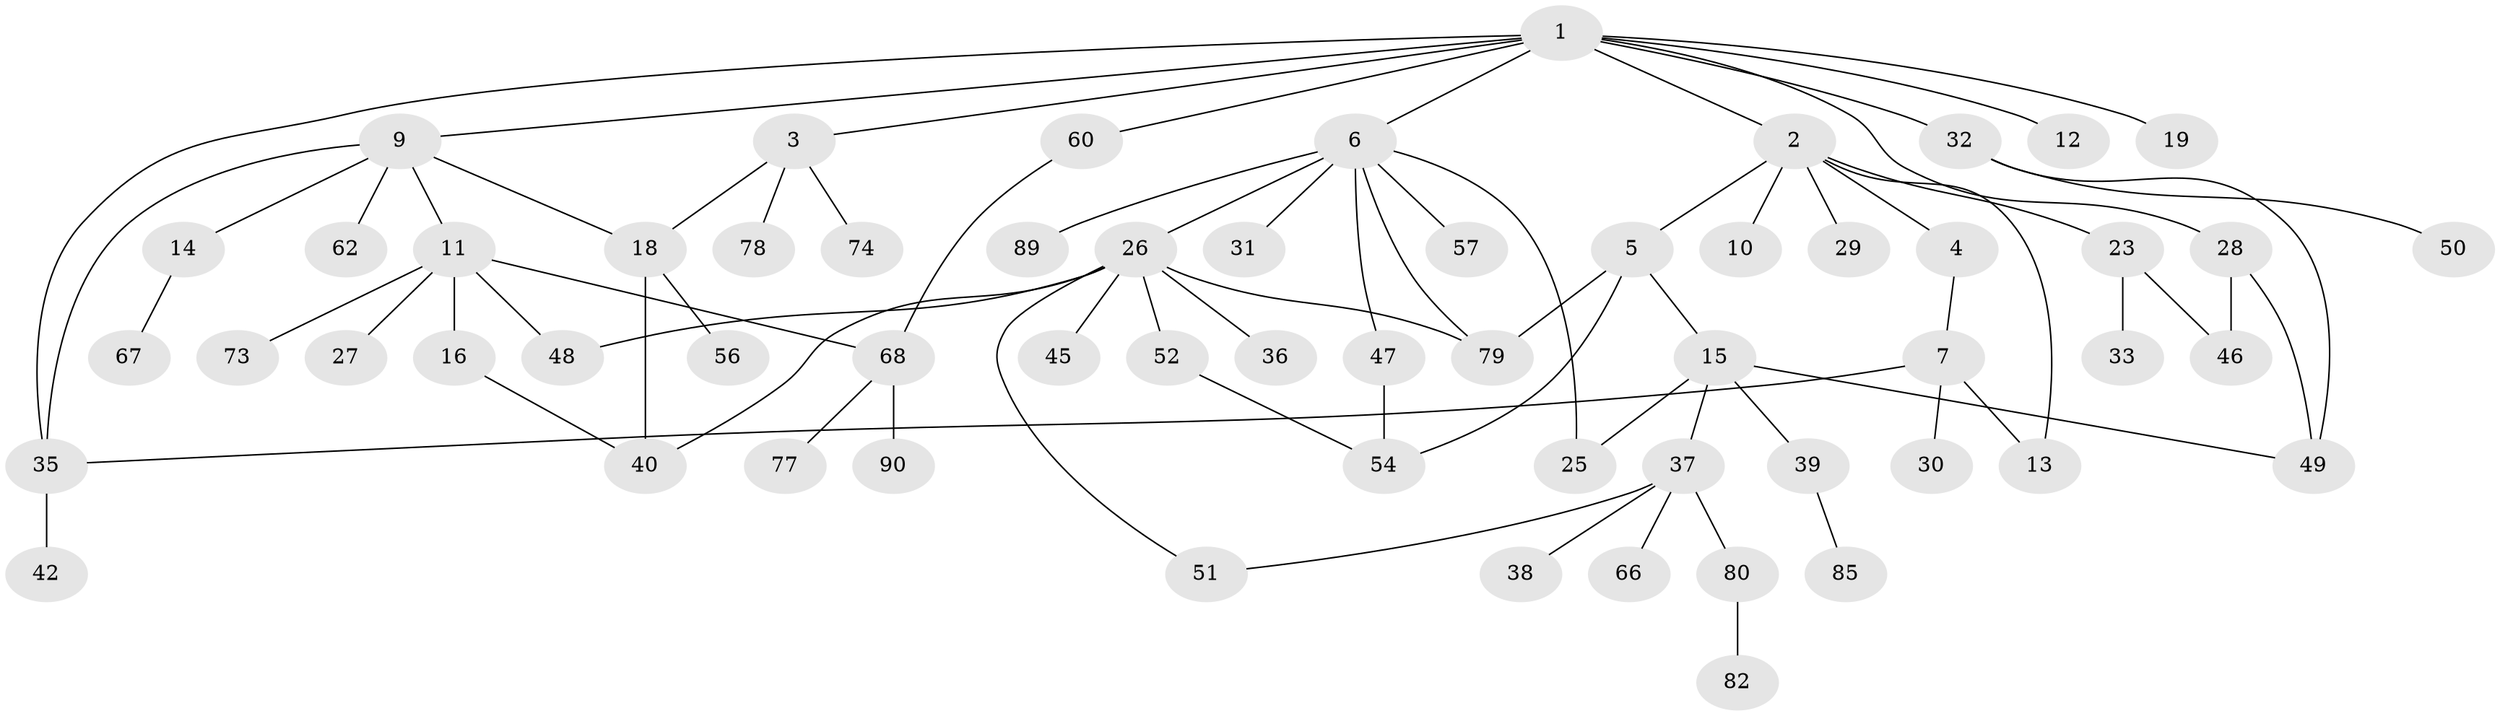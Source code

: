 // original degree distribution, {9: 0.022222222222222223, 7: 0.011111111111111112, 2: 0.3333333333333333, 3: 0.15555555555555556, 4: 0.06666666666666667, 5: 0.044444444444444446, 1: 0.34444444444444444, 6: 0.022222222222222223}
// Generated by graph-tools (version 1.1) at 2025/41/03/06/25 10:41:26]
// undirected, 60 vertices, 76 edges
graph export_dot {
graph [start="1"]
  node [color=gray90,style=filled];
  1 [super="+17"];
  2 [super="+8"];
  3 [super="+41"];
  4 [super="+84"];
  5 [super="+53"];
  6 [super="+21"];
  7 [super="+83"];
  9 [super="+61"];
  10;
  11 [super="+20"];
  12;
  13;
  14 [super="+22"];
  15 [super="+24"];
  16 [super="+69"];
  18 [super="+55"];
  19;
  23 [super="+43"];
  25;
  26 [super="+63"];
  27;
  28;
  29 [super="+72"];
  30 [super="+71"];
  31;
  32 [super="+87"];
  33 [super="+34"];
  35 [super="+65"];
  36;
  37 [super="+58"];
  38;
  39;
  40;
  42 [super="+44"];
  45;
  46;
  47;
  48;
  49 [super="+59"];
  50 [super="+75"];
  51;
  52;
  54 [super="+64"];
  56;
  57;
  60;
  62 [super="+76"];
  66;
  67;
  68 [super="+70"];
  73 [super="+81"];
  74;
  77;
  78 [super="+86"];
  79 [super="+88"];
  80;
  82;
  85;
  89;
  90;
  1 -- 2;
  1 -- 3;
  1 -- 6;
  1 -- 9;
  1 -- 12;
  1 -- 19;
  1 -- 32;
  1 -- 35;
  1 -- 28;
  1 -- 60;
  2 -- 4;
  2 -- 5;
  2 -- 10;
  2 -- 23;
  2 -- 29;
  2 -- 13;
  3 -- 18;
  3 -- 74;
  3 -- 78;
  4 -- 7;
  5 -- 15;
  5 -- 54;
  5 -- 79;
  6 -- 25;
  6 -- 57;
  6 -- 89;
  6 -- 26;
  6 -- 31;
  6 -- 47;
  6 -- 79;
  7 -- 30;
  7 -- 13;
  7 -- 35;
  9 -- 11;
  9 -- 14;
  9 -- 18;
  9 -- 35;
  9 -- 62;
  11 -- 16;
  11 -- 73;
  11 -- 68;
  11 -- 48;
  11 -- 27;
  14 -- 67;
  15 -- 39;
  15 -- 49;
  15 -- 37;
  15 -- 25;
  16 -- 40;
  18 -- 40;
  18 -- 56;
  23 -- 33 [weight=2];
  23 -- 46;
  26 -- 36;
  26 -- 45;
  26 -- 48;
  26 -- 52;
  26 -- 79;
  26 -- 51;
  26 -- 40;
  28 -- 46;
  28 -- 49;
  32 -- 50;
  32 -- 49;
  35 -- 42;
  37 -- 38;
  37 -- 51;
  37 -- 66;
  37 -- 80;
  39 -- 85;
  47 -- 54;
  52 -- 54;
  60 -- 68;
  68 -- 77;
  68 -- 90;
  80 -- 82;
}
